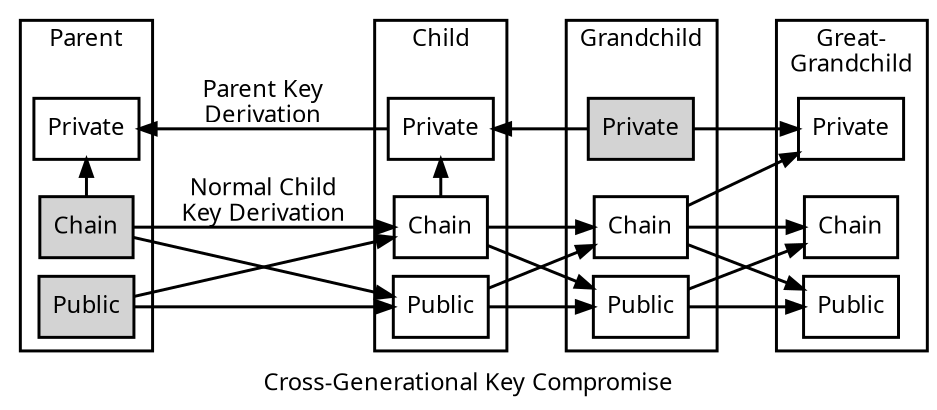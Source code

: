 digraph extended {

size=6.25;
rankdir=LR;
penwidth=1.75;
node [ fontname="Sans", penwidth = 1.75, shape = "box" ];
edge [ fontname="Sans", penwidth = 1.75, style = "" ];
graph [ fontname="Sans" ];
nodesep=0.15;
splines = false;
ranksep = 0.7;

subgraph cluster_parent {
    parent_private_key [ label = "Private", style = "" ];
    parent_chain_code [ label = "Chain", style = "filled" ];
    parent_public_key [ label = "Public", style = "filled" ];

    label = "Parent\n "
}

subgraph cluster_child {
    child_private_key  [ label = "Private" ];
    child_chain_code [ label = "Chain" ];
    child_public_key [ label = "Public" ];

    label = "Child\n "
}

subgraph cluster_grandchild {
    grandchild_private_key [ label = "Private", style = "filled" ];
    grandchild_chain_code [ label = "Chain" ];
    grandchild_public_key [ label = "Public" ];

    label = "Grandchild\n "
}

subgraph cluster_greatgrandchild {
    greatgrandchild_private_key [ label = "Private" ];
    greatgrandchild_chain_code [ label = "Chain" ];
    greatgrandchild_public_key [ label = "Public" ];

    label = "Great-\nGrandchild"
}


parent_public_key -> child_public_key;
parent_public_key -> child_chain_code;
parent_chain_code -> child_chain_code [ label = "Normal Child\nKey Derivation", weight = 100 ];
parent_chain_code -> child_public_key;
parent_chain_code -> child_private_key [ style = "invis" ];
parent_private_key -> child_private_key [ dir = "back", style = "", label = "Parent Key\nDerivation" ];

parent_chain_code -> parent_private_key [ constraint = false ];

child_private_key -> grandchild_private_key [ dir = "back", style = "" ];
child_public_key -> grandchild_chain_code;
child_public_key  -> grandchild_public_key;
child_chain_code -> grandchild_private_key [ style = "invis" ];
child_chain_code -> grandchild_public_key;
child_chain_code -> grandchild_chain_code [ weight = 100 ];

child_chain_code -> child_private_key [ constraint = false ]

grandchild_private_key -> greatgrandchild_private_key;
grandchild_public_key -> greatgrandchild_chain_code;
grandchild_public_key  -> greatgrandchild_public_key;
grandchild_chain_code -> greatgrandchild_private_key;
grandchild_chain_code -> greatgrandchild_public_key;
grandchild_chain_code -> greatgrandchild_chain_code [ weight = 100 ];

grandchild_chain_code -> grandchild_private_key [ constraint = false, style = "invis" ]
greatgrandchild_chain_code -> greatgrandchild_private_key [ constraint = false, style = "invis" ]

label = "Cross-Generational Key Compromise"
}
